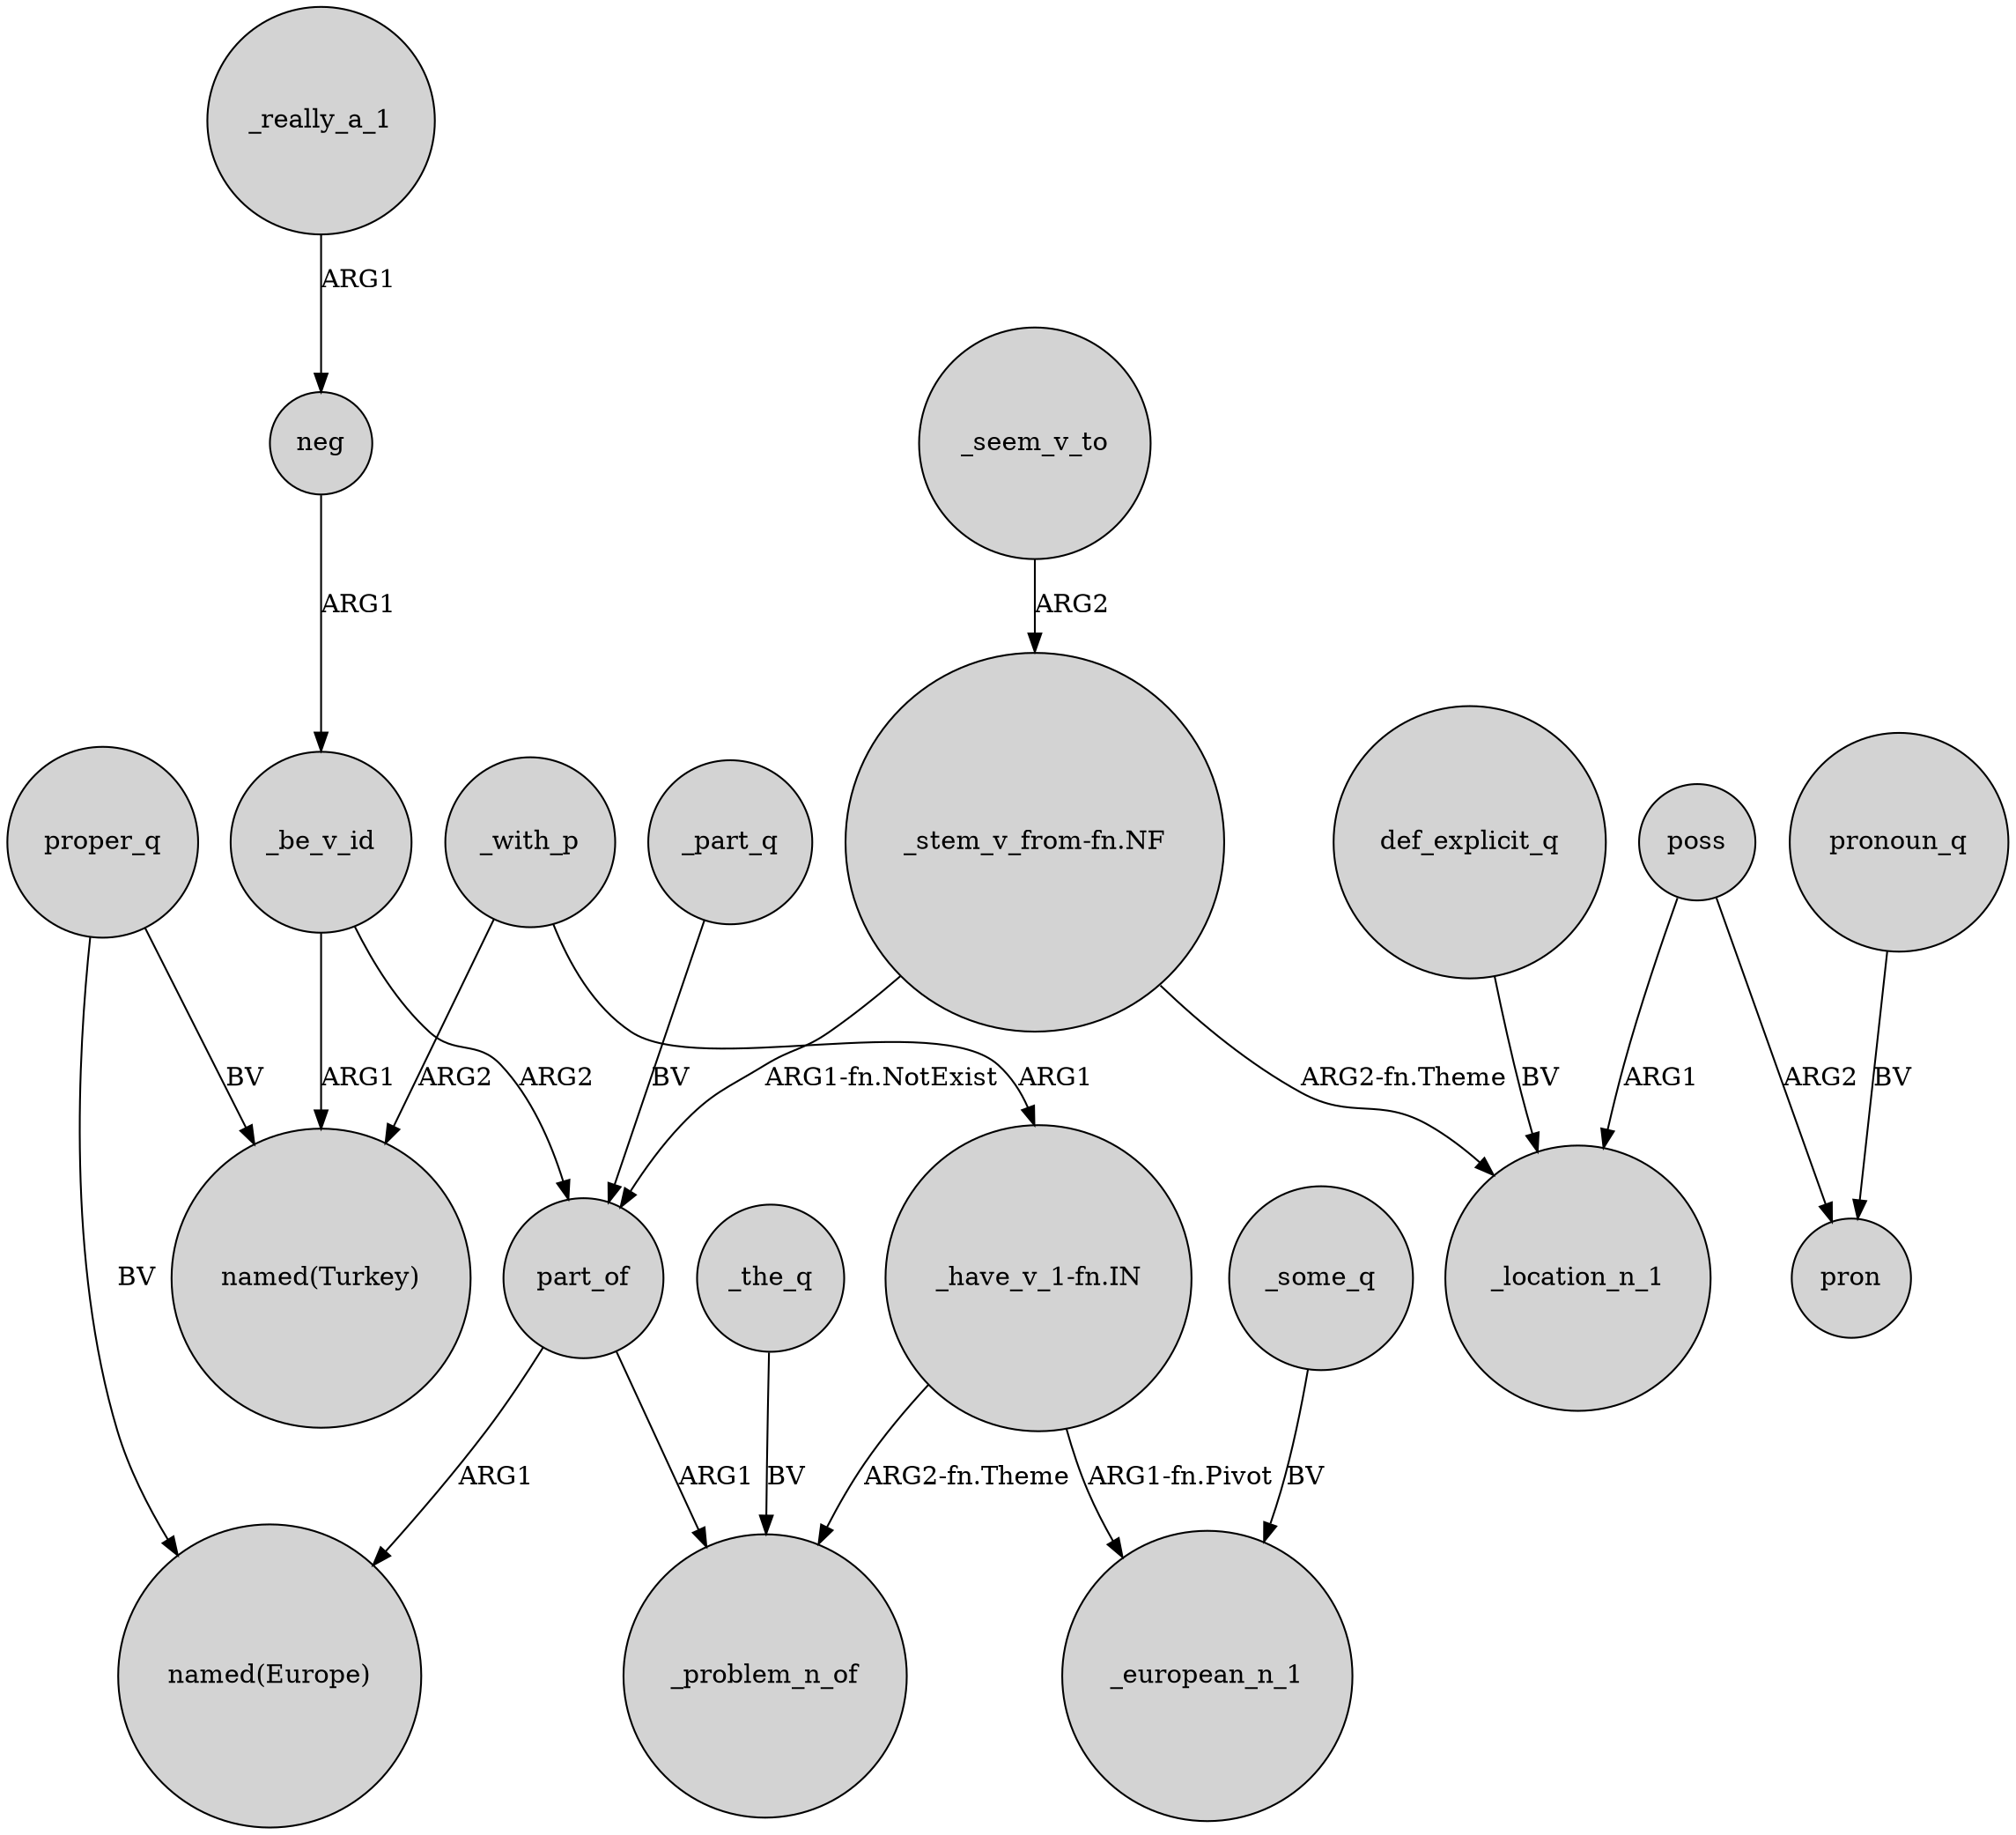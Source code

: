 digraph {
	node [shape=circle style=filled]
	_with_p -> "named(Turkey)" [label=ARG2]
	"_stem_v_from-fn.NF" -> _location_n_1 [label="ARG2-fn.Theme"]
	poss -> pron [label=ARG2]
	poss -> _location_n_1 [label=ARG1]
	_with_p -> "_have_v_1-fn.IN" [label=ARG1]
	_the_q -> _problem_n_of [label=BV]
	"_have_v_1-fn.IN" -> _problem_n_of [label="ARG2-fn.Theme"]
	_seem_v_to -> "_stem_v_from-fn.NF" [label=ARG2]
	_part_q -> part_of [label=BV]
	"_stem_v_from-fn.NF" -> part_of [label="ARG1-fn.NotExist"]
	"_have_v_1-fn.IN" -> _european_n_1 [label="ARG1-fn.Pivot"]
	pronoun_q -> pron [label=BV]
	part_of -> "named(Europe)" [label=ARG1]
	proper_q -> "named(Europe)" [label=BV]
	part_of -> _problem_n_of [label=ARG1]
	neg -> _be_v_id [label=ARG1]
	proper_q -> "named(Turkey)" [label=BV]
	_be_v_id -> "named(Turkey)" [label=ARG1]
	def_explicit_q -> _location_n_1 [label=BV]
	_really_a_1 -> neg [label=ARG1]
	_be_v_id -> part_of [label=ARG2]
	_some_q -> _european_n_1 [label=BV]
}
